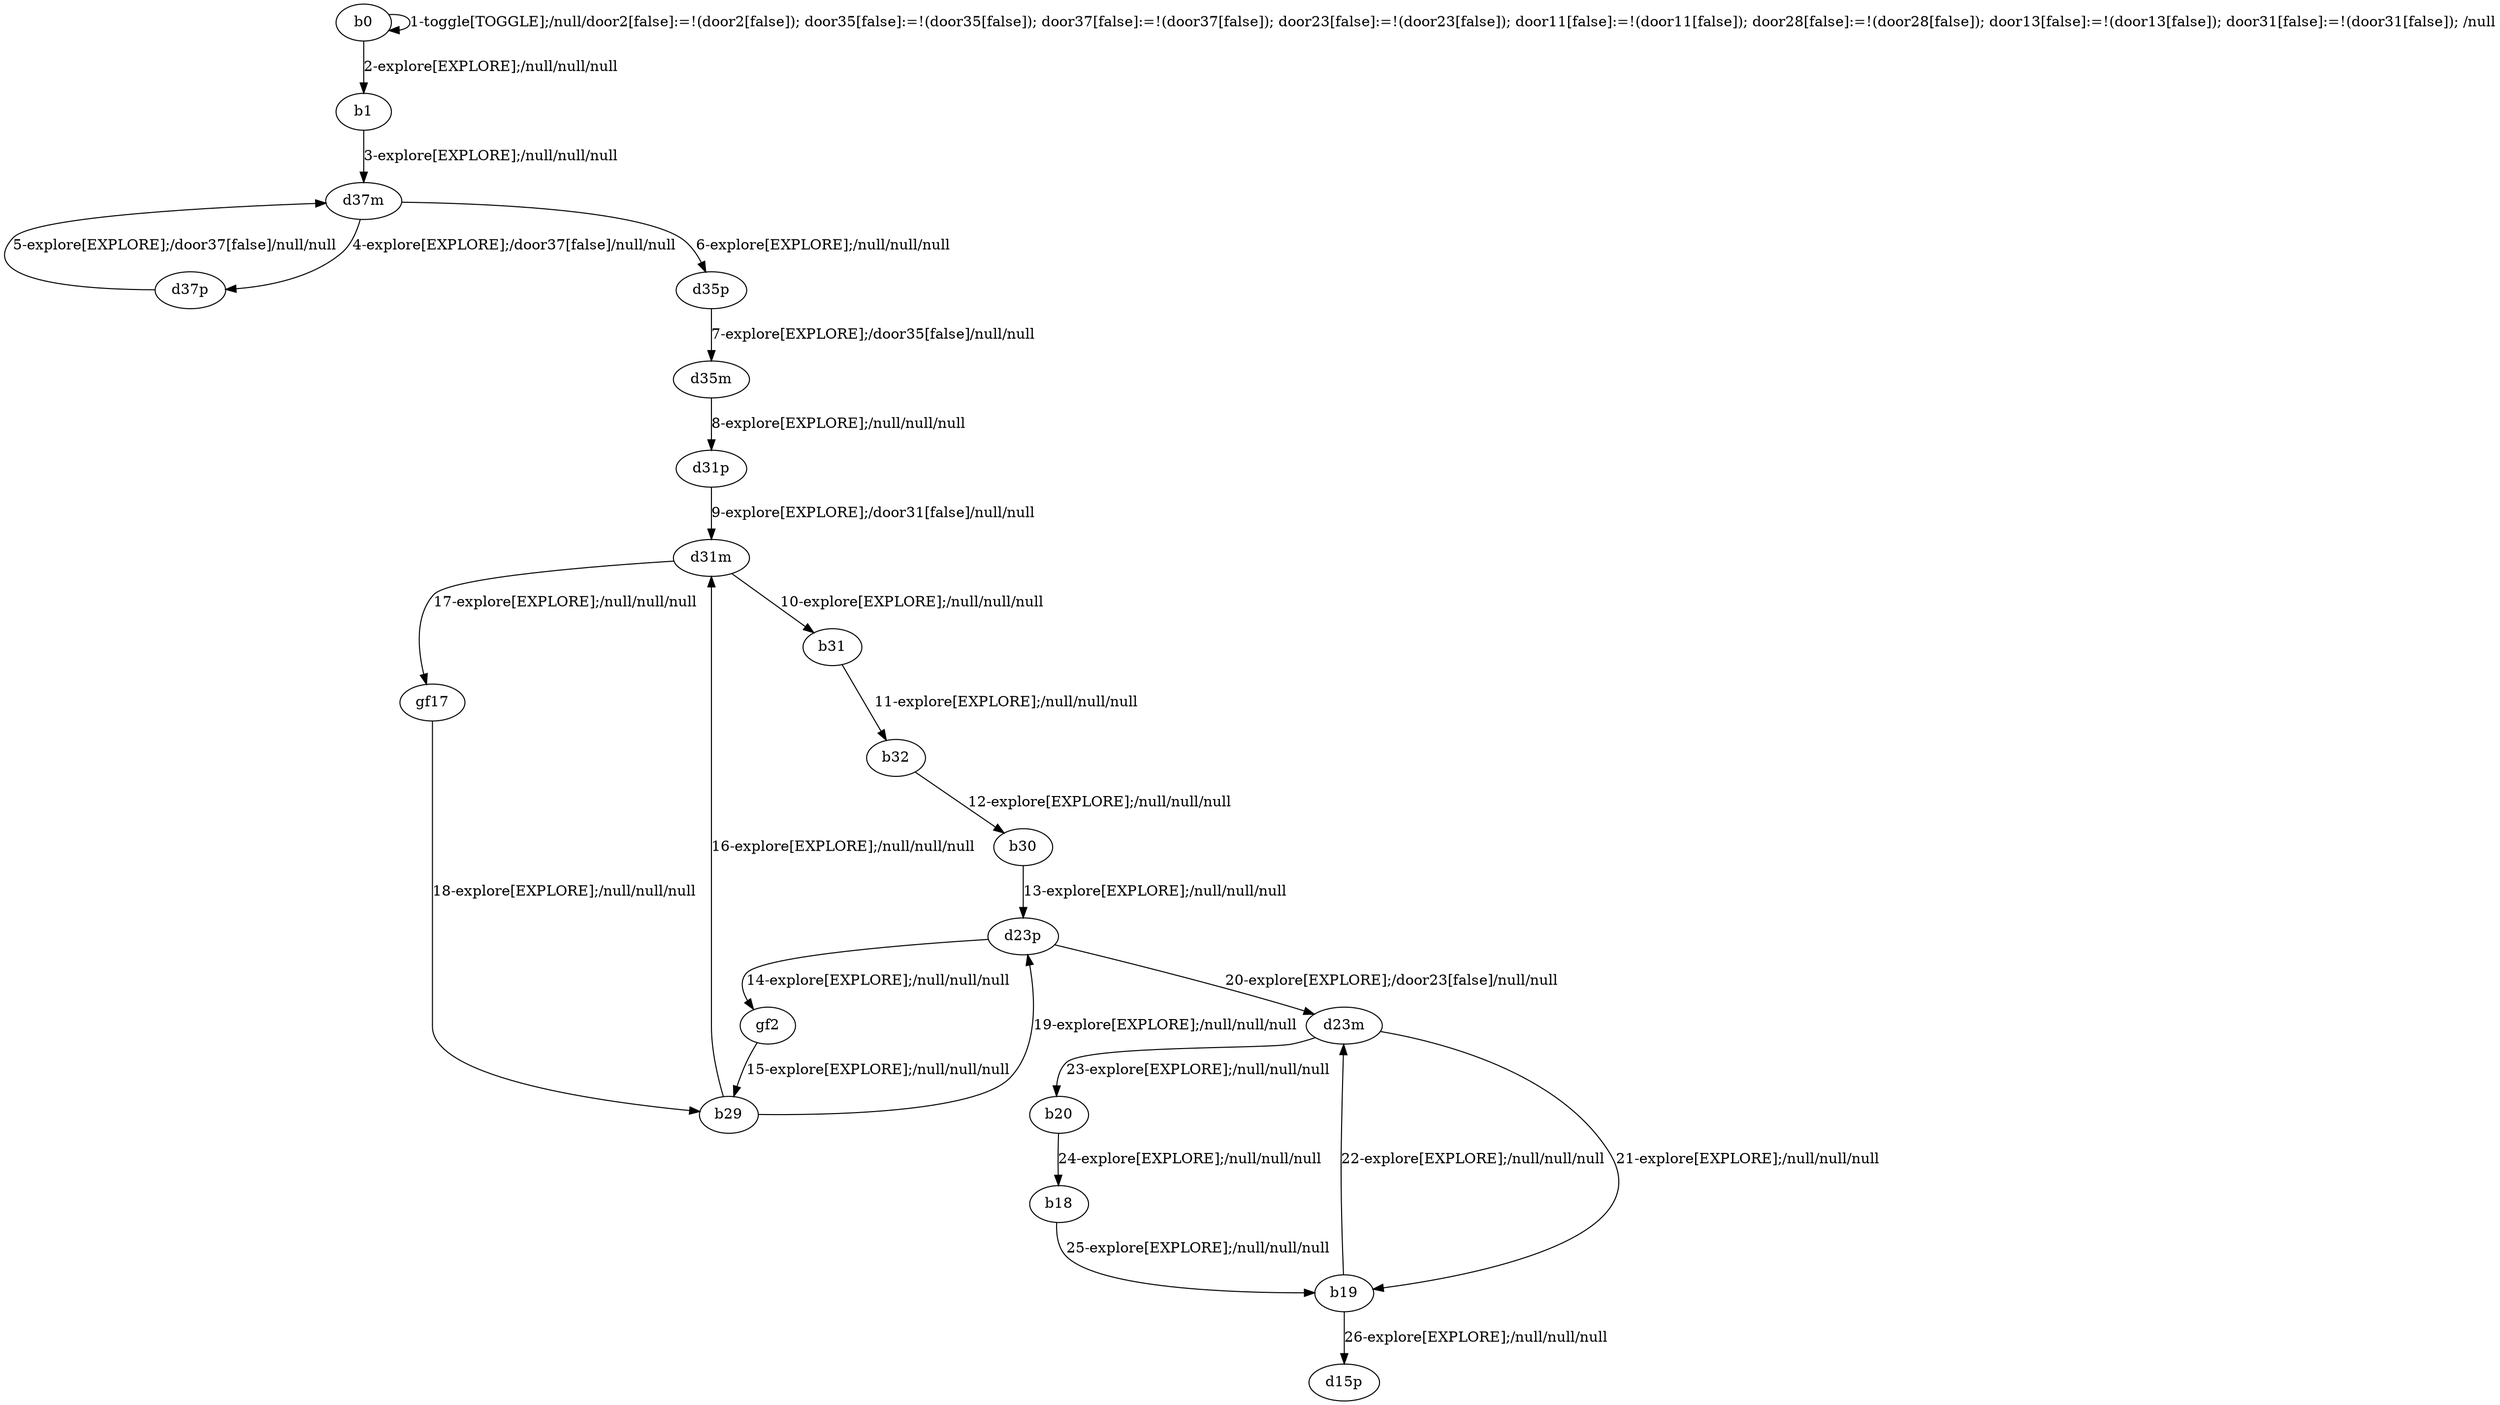 # Total number of goals covered by this test: 6
# gf2 --> b29
# b29 --> d31m
# b31 --> b32
# b32 --> b30
# b30 --> d23p
# d31m --> b31

digraph g {
"b0" -> "b0" [label = "1-toggle[TOGGLE];/null/door2[false]:=!(door2[false]); door35[false]:=!(door35[false]); door37[false]:=!(door37[false]); door23[false]:=!(door23[false]); door11[false]:=!(door11[false]); door28[false]:=!(door28[false]); door13[false]:=!(door13[false]); door31[false]:=!(door31[false]); /null"];
"b0" -> "b1" [label = "2-explore[EXPLORE];/null/null/null"];
"b1" -> "d37m" [label = "3-explore[EXPLORE];/null/null/null"];
"d37m" -> "d37p" [label = "4-explore[EXPLORE];/door37[false]/null/null"];
"d37p" -> "d37m" [label = "5-explore[EXPLORE];/door37[false]/null/null"];
"d37m" -> "d35p" [label = "6-explore[EXPLORE];/null/null/null"];
"d35p" -> "d35m" [label = "7-explore[EXPLORE];/door35[false]/null/null"];
"d35m" -> "d31p" [label = "8-explore[EXPLORE];/null/null/null"];
"d31p" -> "d31m" [label = "9-explore[EXPLORE];/door31[false]/null/null"];
"d31m" -> "b31" [label = "10-explore[EXPLORE];/null/null/null"];
"b31" -> "b32" [label = "11-explore[EXPLORE];/null/null/null"];
"b32" -> "b30" [label = "12-explore[EXPLORE];/null/null/null"];
"b30" -> "d23p" [label = "13-explore[EXPLORE];/null/null/null"];
"d23p" -> "gf2" [label = "14-explore[EXPLORE];/null/null/null"];
"gf2" -> "b29" [label = "15-explore[EXPLORE];/null/null/null"];
"b29" -> "d31m" [label = "16-explore[EXPLORE];/null/null/null"];
"d31m" -> "gf17" [label = "17-explore[EXPLORE];/null/null/null"];
"gf17" -> "b29" [label = "18-explore[EXPLORE];/null/null/null"];
"b29" -> "d23p" [label = "19-explore[EXPLORE];/null/null/null"];
"d23p" -> "d23m" [label = "20-explore[EXPLORE];/door23[false]/null/null"];
"d23m" -> "b19" [label = "21-explore[EXPLORE];/null/null/null"];
"b19" -> "d23m" [label = "22-explore[EXPLORE];/null/null/null"];
"d23m" -> "b20" [label = "23-explore[EXPLORE];/null/null/null"];
"b20" -> "b18" [label = "24-explore[EXPLORE];/null/null/null"];
"b18" -> "b19" [label = "25-explore[EXPLORE];/null/null/null"];
"b19" -> "d15p" [label = "26-explore[EXPLORE];/null/null/null"];
}